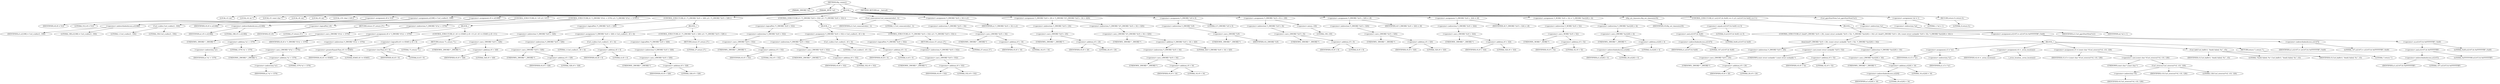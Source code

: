 digraph tftp_connect {  
"1000107" [label = "(METHOD,tftp_connect)" ]
"1000108" [label = "(PARAM,_DWORD *a1)" ]
"1000109" [label = "(PARAM,_BYTE *a2)" ]
"1000110" [label = "(BLOCK,,)" ]
"1000111" [label = "(LOCAL,v3: int)" ]
"1000112" [label = "(LOCAL,v4: int *)" ]
"1000113" [label = "(LOCAL,v5: const char *)" ]
"1000114" [label = "(LOCAL,v8: int)" ]
"1000115" [label = "(LOCAL,v9: int)" ]
"1000116" [label = "(LOCAL,v10: char [ 128 ])" ]
"1000117" [label = "(<operator>.assignment,v8 = 512)" ]
"1000118" [label = "(IDENTIFIER,v8,v8 = 512)" ]
"1000119" [label = "(LITERAL,512,v8 = 512)" ]
"1000120" [label = "(<operator>.assignment,a1[188] = Curl_ccalloc(1, 336))" ]
"1000121" [label = "(<operator>.indirectIndexAccess,a1[188])" ]
"1000122" [label = "(IDENTIFIER,a1,a1[188] = Curl_ccalloc(1, 336))" ]
"1000123" [label = "(LITERAL,188,a1[188] = Curl_ccalloc(1, 336))" ]
"1000124" [label = "(Curl_ccalloc,Curl_ccalloc(1, 336))" ]
"1000125" [label = "(LITERAL,1,Curl_ccalloc(1, 336))" ]
"1000126" [label = "(LITERAL,336,Curl_ccalloc(1, 336))" ]
"1000127" [label = "(<operator>.assignment,v9 = a1[188])" ]
"1000128" [label = "(IDENTIFIER,v9,v9 = a1[188])" ]
"1000129" [label = "(<operator>.indirectIndexAccess,a1[188])" ]
"1000130" [label = "(IDENTIFIER,a1,v9 = a1[188])" ]
"1000131" [label = "(LITERAL,188,v9 = a1[188])" ]
"1000132" [label = "(CONTROL_STRUCTURE,if ( !v9 ),if ( !v9 ))" ]
"1000133" [label = "(<operator>.logicalNot,!v9)" ]
"1000134" [label = "(IDENTIFIER,v9,!v9)" ]
"1000135" [label = "(RETURN,return 27;,return 27;)" ]
"1000136" [label = "(LITERAL,27,return 27;)" ]
"1000137" [label = "(CONTROL_STRUCTURE,if ( *(_DWORD *)(*a1 + 1576) ),if ( *(_DWORD *)(*a1 + 1576) ))" ]
"1000138" [label = "(<operator>.indirection,*(_DWORD *)(*a1 + 1576))" ]
"1000139" [label = "(<operator>.cast,(_DWORD *)(*a1 + 1576))" ]
"1000140" [label = "(UNKNOWN,_DWORD *,_DWORD *)" ]
"1000141" [label = "(<operator>.addition,*a1 + 1576)" ]
"1000142" [label = "(<operator>.indirection,*a1)" ]
"1000143" [label = "(IDENTIFIER,a1,*a1 + 1576)" ]
"1000144" [label = "(LITERAL,1576,*a1 + 1576)" ]
"1000145" [label = "(BLOCK,,)" ]
"1000146" [label = "(<operator>.assignment,v8 = *(_DWORD *)(*a1 + 1576))" ]
"1000147" [label = "(IDENTIFIER,v8,v8 = *(_DWORD *)(*a1 + 1576))" ]
"1000148" [label = "(<operator>.indirection,*(_DWORD *)(*a1 + 1576))" ]
"1000149" [label = "(<operator>.cast,(_DWORD *)(*a1 + 1576))" ]
"1000150" [label = "(UNKNOWN,_DWORD *,_DWORD *)" ]
"1000151" [label = "(<operator>.addition,*a1 + 1576)" ]
"1000152" [label = "(<operator>.indirection,*a1)" ]
"1000153" [label = "(IDENTIFIER,a1,*a1 + 1576)" ]
"1000154" [label = "(LITERAL,1576,*a1 + 1576)" ]
"1000155" [label = "(CONTROL_STRUCTURE,if ( v8 >= 65465 || v8 < 8 ),if ( v8 >= 65465 || v8 < 8 ))" ]
"1000156" [label = "(<operator>.logicalOr,v8 >= 65465 || v8 < 8)" ]
"1000157" [label = "(<operator>.greaterEqualsThan,v8 >= 65465)" ]
"1000158" [label = "(IDENTIFIER,v8,v8 >= 65465)" ]
"1000159" [label = "(LITERAL,65465,v8 >= 65465)" ]
"1000160" [label = "(<operator>.lessThan,v8 < 8)" ]
"1000161" [label = "(IDENTIFIER,v8,v8 < 8)" ]
"1000162" [label = "(LITERAL,8,v8 < 8)" ]
"1000163" [label = "(RETURN,return 71;,return 71;)" ]
"1000164" [label = "(LITERAL,71,return 71;)" ]
"1000165" [label = "(CONTROL_STRUCTURE,if ( !*(_DWORD *)(v9 + 328) ),if ( !*(_DWORD *)(v9 + 328) ))" ]
"1000166" [label = "(<operator>.logicalNot,!*(_DWORD *)(v9 + 328))" ]
"1000167" [label = "(<operator>.indirection,*(_DWORD *)(v9 + 328))" ]
"1000168" [label = "(<operator>.cast,(_DWORD *)(v9 + 328))" ]
"1000169" [label = "(UNKNOWN,_DWORD *,_DWORD *)" ]
"1000170" [label = "(<operator>.addition,v9 + 328)" ]
"1000171" [label = "(IDENTIFIER,v9,v9 + 328)" ]
"1000172" [label = "(LITERAL,328,v9 + 328)" ]
"1000173" [label = "(BLOCK,,)" ]
"1000174" [label = "(<operator>.assignment,*(_DWORD *)(v9 + 328) = Curl_ccalloc(1, v8 + 4))" ]
"1000175" [label = "(<operator>.indirection,*(_DWORD *)(v9 + 328))" ]
"1000176" [label = "(<operator>.cast,(_DWORD *)(v9 + 328))" ]
"1000177" [label = "(UNKNOWN,_DWORD *,_DWORD *)" ]
"1000178" [label = "(<operator>.addition,v9 + 328)" ]
"1000179" [label = "(IDENTIFIER,v9,v9 + 328)" ]
"1000180" [label = "(LITERAL,328,v9 + 328)" ]
"1000181" [label = "(Curl_ccalloc,Curl_ccalloc(1, v8 + 4))" ]
"1000182" [label = "(LITERAL,1,Curl_ccalloc(1, v8 + 4))" ]
"1000183" [label = "(<operator>.addition,v8 + 4)" ]
"1000184" [label = "(IDENTIFIER,v8,v8 + 4)" ]
"1000185" [label = "(LITERAL,4,v8 + 4)" ]
"1000186" [label = "(CONTROL_STRUCTURE,if ( !*(_DWORD *)(v9 + 328) ),if ( !*(_DWORD *)(v9 + 328) ))" ]
"1000187" [label = "(<operator>.logicalNot,!*(_DWORD *)(v9 + 328))" ]
"1000188" [label = "(<operator>.indirection,*(_DWORD *)(v9 + 328))" ]
"1000189" [label = "(<operator>.cast,(_DWORD *)(v9 + 328))" ]
"1000190" [label = "(UNKNOWN,_DWORD *,_DWORD *)" ]
"1000191" [label = "(<operator>.addition,v9 + 328)" ]
"1000192" [label = "(IDENTIFIER,v9,v9 + 328)" ]
"1000193" [label = "(LITERAL,328,v9 + 328)" ]
"1000194" [label = "(RETURN,return 27;,return 27;)" ]
"1000195" [label = "(LITERAL,27,return 27;)" ]
"1000196" [label = "(CONTROL_STRUCTURE,if ( !*(_DWORD *)(v9 + 332) ),if ( !*(_DWORD *)(v9 + 332) ))" ]
"1000197" [label = "(<operator>.logicalNot,!*(_DWORD *)(v9 + 332))" ]
"1000198" [label = "(<operator>.indirection,*(_DWORD *)(v9 + 332))" ]
"1000199" [label = "(<operator>.cast,(_DWORD *)(v9 + 332))" ]
"1000200" [label = "(UNKNOWN,_DWORD *,_DWORD *)" ]
"1000201" [label = "(<operator>.addition,v9 + 332)" ]
"1000202" [label = "(IDENTIFIER,v9,v9 + 332)" ]
"1000203" [label = "(LITERAL,332,v9 + 332)" ]
"1000204" [label = "(BLOCK,,)" ]
"1000205" [label = "(<operator>.assignment,*(_DWORD *)(v9 + 332) = Curl_ccalloc(1, v8 + 4))" ]
"1000206" [label = "(<operator>.indirection,*(_DWORD *)(v9 + 332))" ]
"1000207" [label = "(<operator>.cast,(_DWORD *)(v9 + 332))" ]
"1000208" [label = "(UNKNOWN,_DWORD *,_DWORD *)" ]
"1000209" [label = "(<operator>.addition,v9 + 332)" ]
"1000210" [label = "(IDENTIFIER,v9,v9 + 332)" ]
"1000211" [label = "(LITERAL,332,v9 + 332)" ]
"1000212" [label = "(Curl_ccalloc,Curl_ccalloc(1, v8 + 4))" ]
"1000213" [label = "(LITERAL,1,Curl_ccalloc(1, v8 + 4))" ]
"1000214" [label = "(<operator>.addition,v8 + 4)" ]
"1000215" [label = "(IDENTIFIER,v8,v8 + 4)" ]
"1000216" [label = "(LITERAL,4,v8 + 4)" ]
"1000217" [label = "(CONTROL_STRUCTURE,if ( !*(_DWORD *)(v9 + 332) ),if ( !*(_DWORD *)(v9 + 332) ))" ]
"1000218" [label = "(<operator>.logicalNot,!*(_DWORD *)(v9 + 332))" ]
"1000219" [label = "(<operator>.indirection,*(_DWORD *)(v9 + 332))" ]
"1000220" [label = "(<operator>.cast,(_DWORD *)(v9 + 332))" ]
"1000221" [label = "(UNKNOWN,_DWORD *,_DWORD *)" ]
"1000222" [label = "(<operator>.addition,v9 + 332)" ]
"1000223" [label = "(IDENTIFIER,v9,v9 + 332)" ]
"1000224" [label = "(LITERAL,332,v9 + 332)" ]
"1000225" [label = "(RETURN,return 27;,return 27;)" ]
"1000226" [label = "(LITERAL,27,return 27;)" ]
"1000227" [label = "(Curl_conncontrol,Curl_conncontrol(a1, 1))" ]
"1000228" [label = "(IDENTIFIER,a1,Curl_conncontrol(a1, 1))" ]
"1000229" [label = "(LITERAL,1,Curl_conncontrol(a1, 1))" ]
"1000230" [label = "(<operator>.assignment,*(_DWORD *)(v9 + 16) = a1)" ]
"1000231" [label = "(<operator>.indirection,*(_DWORD *)(v9 + 16))" ]
"1000232" [label = "(<operator>.cast,(_DWORD *)(v9 + 16))" ]
"1000233" [label = "(UNKNOWN,_DWORD *,_DWORD *)" ]
"1000234" [label = "(<operator>.addition,v9 + 16)" ]
"1000235" [label = "(IDENTIFIER,v9,v9 + 16)" ]
"1000236" [label = "(LITERAL,16,v9 + 16)" ]
"1000237" [label = "(IDENTIFIER,a1,*(_DWORD *)(v9 + 16) = a1)" ]
"1000238" [label = "(<operator>.assignment,*(_DWORD *)(v9 + 20) = *(_DWORD *)(*(_DWORD *)(v9 + 16) + 420))" ]
"1000239" [label = "(<operator>.indirection,*(_DWORD *)(v9 + 20))" ]
"1000240" [label = "(<operator>.cast,(_DWORD *)(v9 + 20))" ]
"1000241" [label = "(UNKNOWN,_DWORD *,_DWORD *)" ]
"1000242" [label = "(<operator>.addition,v9 + 20)" ]
"1000243" [label = "(IDENTIFIER,v9,v9 + 20)" ]
"1000244" [label = "(LITERAL,20,v9 + 20)" ]
"1000245" [label = "(<operator>.indirection,*(_DWORD *)(*(_DWORD *)(v9 + 16) + 420))" ]
"1000246" [label = "(<operator>.cast,(_DWORD *)(*(_DWORD *)(v9 + 16) + 420))" ]
"1000247" [label = "(UNKNOWN,_DWORD *,_DWORD *)" ]
"1000248" [label = "(<operator>.addition,*(_DWORD *)(v9 + 16) + 420)" ]
"1000249" [label = "(<operator>.indirection,*(_DWORD *)(v9 + 16))" ]
"1000250" [label = "(<operator>.cast,(_DWORD *)(v9 + 16))" ]
"1000251" [label = "(UNKNOWN,_DWORD *,_DWORD *)" ]
"1000252" [label = "(<operator>.addition,v9 + 16)" ]
"1000253" [label = "(IDENTIFIER,v9,v9 + 16)" ]
"1000254" [label = "(LITERAL,16,v9 + 16)" ]
"1000255" [label = "(LITERAL,420,*(_DWORD *)(v9 + 16) + 420)" ]
"1000256" [label = "(<operator>.assignment,*(_DWORD *)v9 = 0)" ]
"1000257" [label = "(<operator>.indirection,*(_DWORD *)v9)" ]
"1000258" [label = "(<operator>.cast,(_DWORD *)v9)" ]
"1000259" [label = "(UNKNOWN,_DWORD *,_DWORD *)" ]
"1000260" [label = "(IDENTIFIER,v9,(_DWORD *)v9)" ]
"1000261" [label = "(LITERAL,0,*(_DWORD *)v9 = 0)" ]
"1000262" [label = "(<operator>.assignment,*(_DWORD *)(v9 + 8) = -100)" ]
"1000263" [label = "(<operator>.indirection,*(_DWORD *)(v9 + 8))" ]
"1000264" [label = "(<operator>.cast,(_DWORD *)(v9 + 8))" ]
"1000265" [label = "(UNKNOWN,_DWORD *,_DWORD *)" ]
"1000266" [label = "(<operator>.addition,v9 + 8)" ]
"1000267" [label = "(IDENTIFIER,v9,v9 + 8)" ]
"1000268" [label = "(LITERAL,8,v9 + 8)" ]
"1000269" [label = "(<operator>.minus,-100)" ]
"1000270" [label = "(LITERAL,100,-100)" ]
"1000271" [label = "(<operator>.assignment,*(_DWORD *)(v9 + 320) = v8)" ]
"1000272" [label = "(<operator>.indirection,*(_DWORD *)(v9 + 320))" ]
"1000273" [label = "(<operator>.cast,(_DWORD *)(v9 + 320))" ]
"1000274" [label = "(UNKNOWN,_DWORD *,_DWORD *)" ]
"1000275" [label = "(<operator>.addition,v9 + 320)" ]
"1000276" [label = "(IDENTIFIER,v9,v9 + 320)" ]
"1000277" [label = "(LITERAL,320,v9 + 320)" ]
"1000278" [label = "(IDENTIFIER,v8,*(_DWORD *)(v9 + 320) = v8)" ]
"1000279" [label = "(<operator>.assignment,*(_DWORD *)(v9 + 324) = v8)" ]
"1000280" [label = "(<operator>.indirection,*(_DWORD *)(v9 + 324))" ]
"1000281" [label = "(<operator>.cast,(_DWORD *)(v9 + 324))" ]
"1000282" [label = "(UNKNOWN,_DWORD *,_DWORD *)" ]
"1000283" [label = "(<operator>.addition,v9 + 324)" ]
"1000284" [label = "(IDENTIFIER,v9,v9 + 324)" ]
"1000285" [label = "(LITERAL,324,v9 + 324)" ]
"1000286" [label = "(IDENTIFIER,v8,*(_DWORD *)(v9 + 324) = v8)" ]
"1000287" [label = "(<operator>.assignment,*(_WORD *)(v9 + 52) = *(_DWORD *)(a1[20] + 4))" ]
"1000288" [label = "(<operator>.indirection,*(_WORD *)(v9 + 52))" ]
"1000289" [label = "(<operator>.cast,(_WORD *)(v9 + 52))" ]
"1000290" [label = "(UNKNOWN,_WORD *,_WORD *)" ]
"1000291" [label = "(<operator>.addition,v9 + 52)" ]
"1000292" [label = "(IDENTIFIER,v9,v9 + 52)" ]
"1000293" [label = "(LITERAL,52,v9 + 52)" ]
"1000294" [label = "(<operator>.indirection,*(_DWORD *)(a1[20] + 4))" ]
"1000295" [label = "(<operator>.cast,(_DWORD *)(a1[20] + 4))" ]
"1000296" [label = "(UNKNOWN,_DWORD *,_DWORD *)" ]
"1000297" [label = "(<operator>.addition,a1[20] + 4)" ]
"1000298" [label = "(<operator>.indirectIndexAccess,a1[20])" ]
"1000299" [label = "(IDENTIFIER,a1,a1[20] + 4)" ]
"1000300" [label = "(LITERAL,20,a1[20] + 4)" ]
"1000301" [label = "(LITERAL,4,a1[20] + 4)" ]
"1000302" [label = "(tftp_set_timeouts,tftp_set_timeouts(v9))" ]
"1000303" [label = "(IDENTIFIER,v9,tftp_set_timeouts(v9))" ]
"1000304" [label = "(CONTROL_STRUCTURE,if ( (a1[147] & 0x40) == 0 ),if ( (a1[147] & 0x40) == 0 ))" ]
"1000305" [label = "(<operator>.equals,(a1[147] & 0x40) == 0)" ]
"1000306" [label = "(<operator>.and,a1[147] & 0x40)" ]
"1000307" [label = "(<operator>.indirectIndexAccess,a1[147])" ]
"1000308" [label = "(IDENTIFIER,a1,a1[147] & 0x40)" ]
"1000309" [label = "(LITERAL,147,a1[147] & 0x40)" ]
"1000310" [label = "(LITERAL,0x40,a1[147] & 0x40)" ]
"1000311" [label = "(LITERAL,0,(a1[147] & 0x40) == 0)" ]
"1000312" [label = "(BLOCK,,)" ]
"1000313" [label = "(CONTROL_STRUCTURE,if ( bind(*(_DWORD *)(v9 + 20), (const struct sockaddr *)(v9 + 52), *(_DWORD *)(a1[20] + 16)) ),if ( bind(*(_DWORD *)(v9 + 20), (const struct sockaddr *)(v9 + 52), *(_DWORD *)(a1[20] + 16)) ))" ]
"1000314" [label = "(bind,bind(*(_DWORD *)(v9 + 20), (const struct sockaddr *)(v9 + 52), *(_DWORD *)(a1[20] + 16)))" ]
"1000315" [label = "(<operator>.indirection,*(_DWORD *)(v9 + 20))" ]
"1000316" [label = "(<operator>.cast,(_DWORD *)(v9 + 20))" ]
"1000317" [label = "(UNKNOWN,_DWORD *,_DWORD *)" ]
"1000318" [label = "(<operator>.addition,v9 + 20)" ]
"1000319" [label = "(IDENTIFIER,v9,v9 + 20)" ]
"1000320" [label = "(LITERAL,20,v9 + 20)" ]
"1000321" [label = "(<operator>.cast,(const struct sockaddr *)(v9 + 52))" ]
"1000322" [label = "(UNKNOWN,const struct sockaddr *,const struct sockaddr *)" ]
"1000323" [label = "(<operator>.addition,v9 + 52)" ]
"1000324" [label = "(IDENTIFIER,v9,v9 + 52)" ]
"1000325" [label = "(LITERAL,52,v9 + 52)" ]
"1000326" [label = "(<operator>.indirection,*(_DWORD *)(a1[20] + 16))" ]
"1000327" [label = "(<operator>.cast,(_DWORD *)(a1[20] + 16))" ]
"1000328" [label = "(UNKNOWN,_DWORD *,_DWORD *)" ]
"1000329" [label = "(<operator>.addition,a1[20] + 16)" ]
"1000330" [label = "(<operator>.indirectIndexAccess,a1[20])" ]
"1000331" [label = "(IDENTIFIER,a1,a1[20] + 16)" ]
"1000332" [label = "(LITERAL,20,a1[20] + 16)" ]
"1000333" [label = "(LITERAL,16,a1[20] + 16)" ]
"1000334" [label = "(BLOCK,,)" ]
"1000335" [label = "(<operator>.assignment,v3 = *a1)" ]
"1000336" [label = "(IDENTIFIER,v3,v3 = *a1)" ]
"1000337" [label = "(<operator>.indirection,*a1)" ]
"1000338" [label = "(IDENTIFIER,a1,v3 = *a1)" ]
"1000339" [label = "(<operator>.assignment,v4 = _errno_location())" ]
"1000340" [label = "(IDENTIFIER,v4,v4 = _errno_location())" ]
"1000341" [label = "(_errno_location,_errno_location())" ]
"1000342" [label = "(<operator>.assignment,v5 = (const char *)Curl_strerror(*v4, v10, 128))" ]
"1000343" [label = "(IDENTIFIER,v5,v5 = (const char *)Curl_strerror(*v4, v10, 128))" ]
"1000344" [label = "(<operator>.cast,(const char *)Curl_strerror(*v4, v10, 128))" ]
"1000345" [label = "(UNKNOWN,const char *,const char *)" ]
"1000346" [label = "(Curl_strerror,Curl_strerror(*v4, v10, 128))" ]
"1000347" [label = "(<operator>.indirection,*v4)" ]
"1000348" [label = "(IDENTIFIER,v4,Curl_strerror(*v4, v10, 128))" ]
"1000349" [label = "(IDENTIFIER,v10,Curl_strerror(*v4, v10, 128))" ]
"1000350" [label = "(LITERAL,128,Curl_strerror(*v4, v10, 128))" ]
"1000351" [label = "(Curl_failf,Curl_failf(v3, \"bind() failed; %s\", v5))" ]
"1000352" [label = "(IDENTIFIER,v3,Curl_failf(v3, \"bind() failed; %s\", v5))" ]
"1000353" [label = "(LITERAL,\"bind() failed; %s\",Curl_failf(v3, \"bind() failed; %s\", v5))" ]
"1000354" [label = "(IDENTIFIER,v5,Curl_failf(v3, \"bind() failed; %s\", v5))" ]
"1000355" [label = "(RETURN,return 7;,return 7;)" ]
"1000356" [label = "(LITERAL,7,return 7;)" ]
"1000357" [label = "(<operator>.assignment,a1[147] = a1[147] & 0xFFFFFFBF | 0x40)" ]
"1000358" [label = "(<operator>.indirectIndexAccess,a1[147])" ]
"1000359" [label = "(IDENTIFIER,a1,a1[147] = a1[147] & 0xFFFFFFBF | 0x40)" ]
"1000360" [label = "(LITERAL,147,a1[147] = a1[147] & 0xFFFFFFBF | 0x40)" ]
"1000361" [label = "(<operator>.or,a1[147] & 0xFFFFFFBF | 0x40)" ]
"1000362" [label = "(<operator>.and,a1[147] & 0xFFFFFFBF)" ]
"1000363" [label = "(<operator>.indirectIndexAccess,a1[147])" ]
"1000364" [label = "(IDENTIFIER,a1,a1[147] & 0xFFFFFFBF)" ]
"1000365" [label = "(LITERAL,147,a1[147] & 0xFFFFFFBF)" ]
"1000366" [label = "(LITERAL,0xFFFFFFBF,a1[147] & 0xFFFFFFBF)" ]
"1000367" [label = "(LITERAL,0x40,a1[147] & 0xFFFFFFBF | 0x40)" ]
"1000368" [label = "(Curl_pgrsStartNow,Curl_pgrsStartNow(*a1))" ]
"1000369" [label = "(<operator>.indirection,*a1)" ]
"1000370" [label = "(IDENTIFIER,a1,Curl_pgrsStartNow(*a1))" ]
"1000371" [label = "(<operator>.assignment,*a2 = 1)" ]
"1000372" [label = "(<operator>.indirection,*a2)" ]
"1000373" [label = "(IDENTIFIER,a2,*a2 = 1)" ]
"1000374" [label = "(LITERAL,1,*a2 = 1)" ]
"1000375" [label = "(RETURN,return 0;,return 0;)" ]
"1000376" [label = "(LITERAL,0,return 0;)" ]
"1000377" [label = "(METHOD_RETURN,int __fastcall)" ]
  "1000107" -> "1000108" 
  "1000107" -> "1000109" 
  "1000107" -> "1000110" 
  "1000107" -> "1000377" 
  "1000110" -> "1000111" 
  "1000110" -> "1000112" 
  "1000110" -> "1000113" 
  "1000110" -> "1000114" 
  "1000110" -> "1000115" 
  "1000110" -> "1000116" 
  "1000110" -> "1000117" 
  "1000110" -> "1000120" 
  "1000110" -> "1000127" 
  "1000110" -> "1000132" 
  "1000110" -> "1000137" 
  "1000110" -> "1000165" 
  "1000110" -> "1000196" 
  "1000110" -> "1000227" 
  "1000110" -> "1000230" 
  "1000110" -> "1000238" 
  "1000110" -> "1000256" 
  "1000110" -> "1000262" 
  "1000110" -> "1000271" 
  "1000110" -> "1000279" 
  "1000110" -> "1000287" 
  "1000110" -> "1000302" 
  "1000110" -> "1000304" 
  "1000110" -> "1000368" 
  "1000110" -> "1000371" 
  "1000110" -> "1000375" 
  "1000117" -> "1000118" 
  "1000117" -> "1000119" 
  "1000120" -> "1000121" 
  "1000120" -> "1000124" 
  "1000121" -> "1000122" 
  "1000121" -> "1000123" 
  "1000124" -> "1000125" 
  "1000124" -> "1000126" 
  "1000127" -> "1000128" 
  "1000127" -> "1000129" 
  "1000129" -> "1000130" 
  "1000129" -> "1000131" 
  "1000132" -> "1000133" 
  "1000132" -> "1000135" 
  "1000133" -> "1000134" 
  "1000135" -> "1000136" 
  "1000137" -> "1000138" 
  "1000137" -> "1000145" 
  "1000138" -> "1000139" 
  "1000139" -> "1000140" 
  "1000139" -> "1000141" 
  "1000141" -> "1000142" 
  "1000141" -> "1000144" 
  "1000142" -> "1000143" 
  "1000145" -> "1000146" 
  "1000145" -> "1000155" 
  "1000146" -> "1000147" 
  "1000146" -> "1000148" 
  "1000148" -> "1000149" 
  "1000149" -> "1000150" 
  "1000149" -> "1000151" 
  "1000151" -> "1000152" 
  "1000151" -> "1000154" 
  "1000152" -> "1000153" 
  "1000155" -> "1000156" 
  "1000155" -> "1000163" 
  "1000156" -> "1000157" 
  "1000156" -> "1000160" 
  "1000157" -> "1000158" 
  "1000157" -> "1000159" 
  "1000160" -> "1000161" 
  "1000160" -> "1000162" 
  "1000163" -> "1000164" 
  "1000165" -> "1000166" 
  "1000165" -> "1000173" 
  "1000166" -> "1000167" 
  "1000167" -> "1000168" 
  "1000168" -> "1000169" 
  "1000168" -> "1000170" 
  "1000170" -> "1000171" 
  "1000170" -> "1000172" 
  "1000173" -> "1000174" 
  "1000173" -> "1000186" 
  "1000174" -> "1000175" 
  "1000174" -> "1000181" 
  "1000175" -> "1000176" 
  "1000176" -> "1000177" 
  "1000176" -> "1000178" 
  "1000178" -> "1000179" 
  "1000178" -> "1000180" 
  "1000181" -> "1000182" 
  "1000181" -> "1000183" 
  "1000183" -> "1000184" 
  "1000183" -> "1000185" 
  "1000186" -> "1000187" 
  "1000186" -> "1000194" 
  "1000187" -> "1000188" 
  "1000188" -> "1000189" 
  "1000189" -> "1000190" 
  "1000189" -> "1000191" 
  "1000191" -> "1000192" 
  "1000191" -> "1000193" 
  "1000194" -> "1000195" 
  "1000196" -> "1000197" 
  "1000196" -> "1000204" 
  "1000197" -> "1000198" 
  "1000198" -> "1000199" 
  "1000199" -> "1000200" 
  "1000199" -> "1000201" 
  "1000201" -> "1000202" 
  "1000201" -> "1000203" 
  "1000204" -> "1000205" 
  "1000204" -> "1000217" 
  "1000205" -> "1000206" 
  "1000205" -> "1000212" 
  "1000206" -> "1000207" 
  "1000207" -> "1000208" 
  "1000207" -> "1000209" 
  "1000209" -> "1000210" 
  "1000209" -> "1000211" 
  "1000212" -> "1000213" 
  "1000212" -> "1000214" 
  "1000214" -> "1000215" 
  "1000214" -> "1000216" 
  "1000217" -> "1000218" 
  "1000217" -> "1000225" 
  "1000218" -> "1000219" 
  "1000219" -> "1000220" 
  "1000220" -> "1000221" 
  "1000220" -> "1000222" 
  "1000222" -> "1000223" 
  "1000222" -> "1000224" 
  "1000225" -> "1000226" 
  "1000227" -> "1000228" 
  "1000227" -> "1000229" 
  "1000230" -> "1000231" 
  "1000230" -> "1000237" 
  "1000231" -> "1000232" 
  "1000232" -> "1000233" 
  "1000232" -> "1000234" 
  "1000234" -> "1000235" 
  "1000234" -> "1000236" 
  "1000238" -> "1000239" 
  "1000238" -> "1000245" 
  "1000239" -> "1000240" 
  "1000240" -> "1000241" 
  "1000240" -> "1000242" 
  "1000242" -> "1000243" 
  "1000242" -> "1000244" 
  "1000245" -> "1000246" 
  "1000246" -> "1000247" 
  "1000246" -> "1000248" 
  "1000248" -> "1000249" 
  "1000248" -> "1000255" 
  "1000249" -> "1000250" 
  "1000250" -> "1000251" 
  "1000250" -> "1000252" 
  "1000252" -> "1000253" 
  "1000252" -> "1000254" 
  "1000256" -> "1000257" 
  "1000256" -> "1000261" 
  "1000257" -> "1000258" 
  "1000258" -> "1000259" 
  "1000258" -> "1000260" 
  "1000262" -> "1000263" 
  "1000262" -> "1000269" 
  "1000263" -> "1000264" 
  "1000264" -> "1000265" 
  "1000264" -> "1000266" 
  "1000266" -> "1000267" 
  "1000266" -> "1000268" 
  "1000269" -> "1000270" 
  "1000271" -> "1000272" 
  "1000271" -> "1000278" 
  "1000272" -> "1000273" 
  "1000273" -> "1000274" 
  "1000273" -> "1000275" 
  "1000275" -> "1000276" 
  "1000275" -> "1000277" 
  "1000279" -> "1000280" 
  "1000279" -> "1000286" 
  "1000280" -> "1000281" 
  "1000281" -> "1000282" 
  "1000281" -> "1000283" 
  "1000283" -> "1000284" 
  "1000283" -> "1000285" 
  "1000287" -> "1000288" 
  "1000287" -> "1000294" 
  "1000288" -> "1000289" 
  "1000289" -> "1000290" 
  "1000289" -> "1000291" 
  "1000291" -> "1000292" 
  "1000291" -> "1000293" 
  "1000294" -> "1000295" 
  "1000295" -> "1000296" 
  "1000295" -> "1000297" 
  "1000297" -> "1000298" 
  "1000297" -> "1000301" 
  "1000298" -> "1000299" 
  "1000298" -> "1000300" 
  "1000302" -> "1000303" 
  "1000304" -> "1000305" 
  "1000304" -> "1000312" 
  "1000305" -> "1000306" 
  "1000305" -> "1000311" 
  "1000306" -> "1000307" 
  "1000306" -> "1000310" 
  "1000307" -> "1000308" 
  "1000307" -> "1000309" 
  "1000312" -> "1000313" 
  "1000312" -> "1000357" 
  "1000313" -> "1000314" 
  "1000313" -> "1000334" 
  "1000314" -> "1000315" 
  "1000314" -> "1000321" 
  "1000314" -> "1000326" 
  "1000315" -> "1000316" 
  "1000316" -> "1000317" 
  "1000316" -> "1000318" 
  "1000318" -> "1000319" 
  "1000318" -> "1000320" 
  "1000321" -> "1000322" 
  "1000321" -> "1000323" 
  "1000323" -> "1000324" 
  "1000323" -> "1000325" 
  "1000326" -> "1000327" 
  "1000327" -> "1000328" 
  "1000327" -> "1000329" 
  "1000329" -> "1000330" 
  "1000329" -> "1000333" 
  "1000330" -> "1000331" 
  "1000330" -> "1000332" 
  "1000334" -> "1000335" 
  "1000334" -> "1000339" 
  "1000334" -> "1000342" 
  "1000334" -> "1000351" 
  "1000334" -> "1000355" 
  "1000335" -> "1000336" 
  "1000335" -> "1000337" 
  "1000337" -> "1000338" 
  "1000339" -> "1000340" 
  "1000339" -> "1000341" 
  "1000342" -> "1000343" 
  "1000342" -> "1000344" 
  "1000344" -> "1000345" 
  "1000344" -> "1000346" 
  "1000346" -> "1000347" 
  "1000346" -> "1000349" 
  "1000346" -> "1000350" 
  "1000347" -> "1000348" 
  "1000351" -> "1000352" 
  "1000351" -> "1000353" 
  "1000351" -> "1000354" 
  "1000355" -> "1000356" 
  "1000357" -> "1000358" 
  "1000357" -> "1000361" 
  "1000358" -> "1000359" 
  "1000358" -> "1000360" 
  "1000361" -> "1000362" 
  "1000361" -> "1000367" 
  "1000362" -> "1000363" 
  "1000362" -> "1000366" 
  "1000363" -> "1000364" 
  "1000363" -> "1000365" 
  "1000368" -> "1000369" 
  "1000369" -> "1000370" 
  "1000371" -> "1000372" 
  "1000371" -> "1000374" 
  "1000372" -> "1000373" 
  "1000375" -> "1000376" 
}
